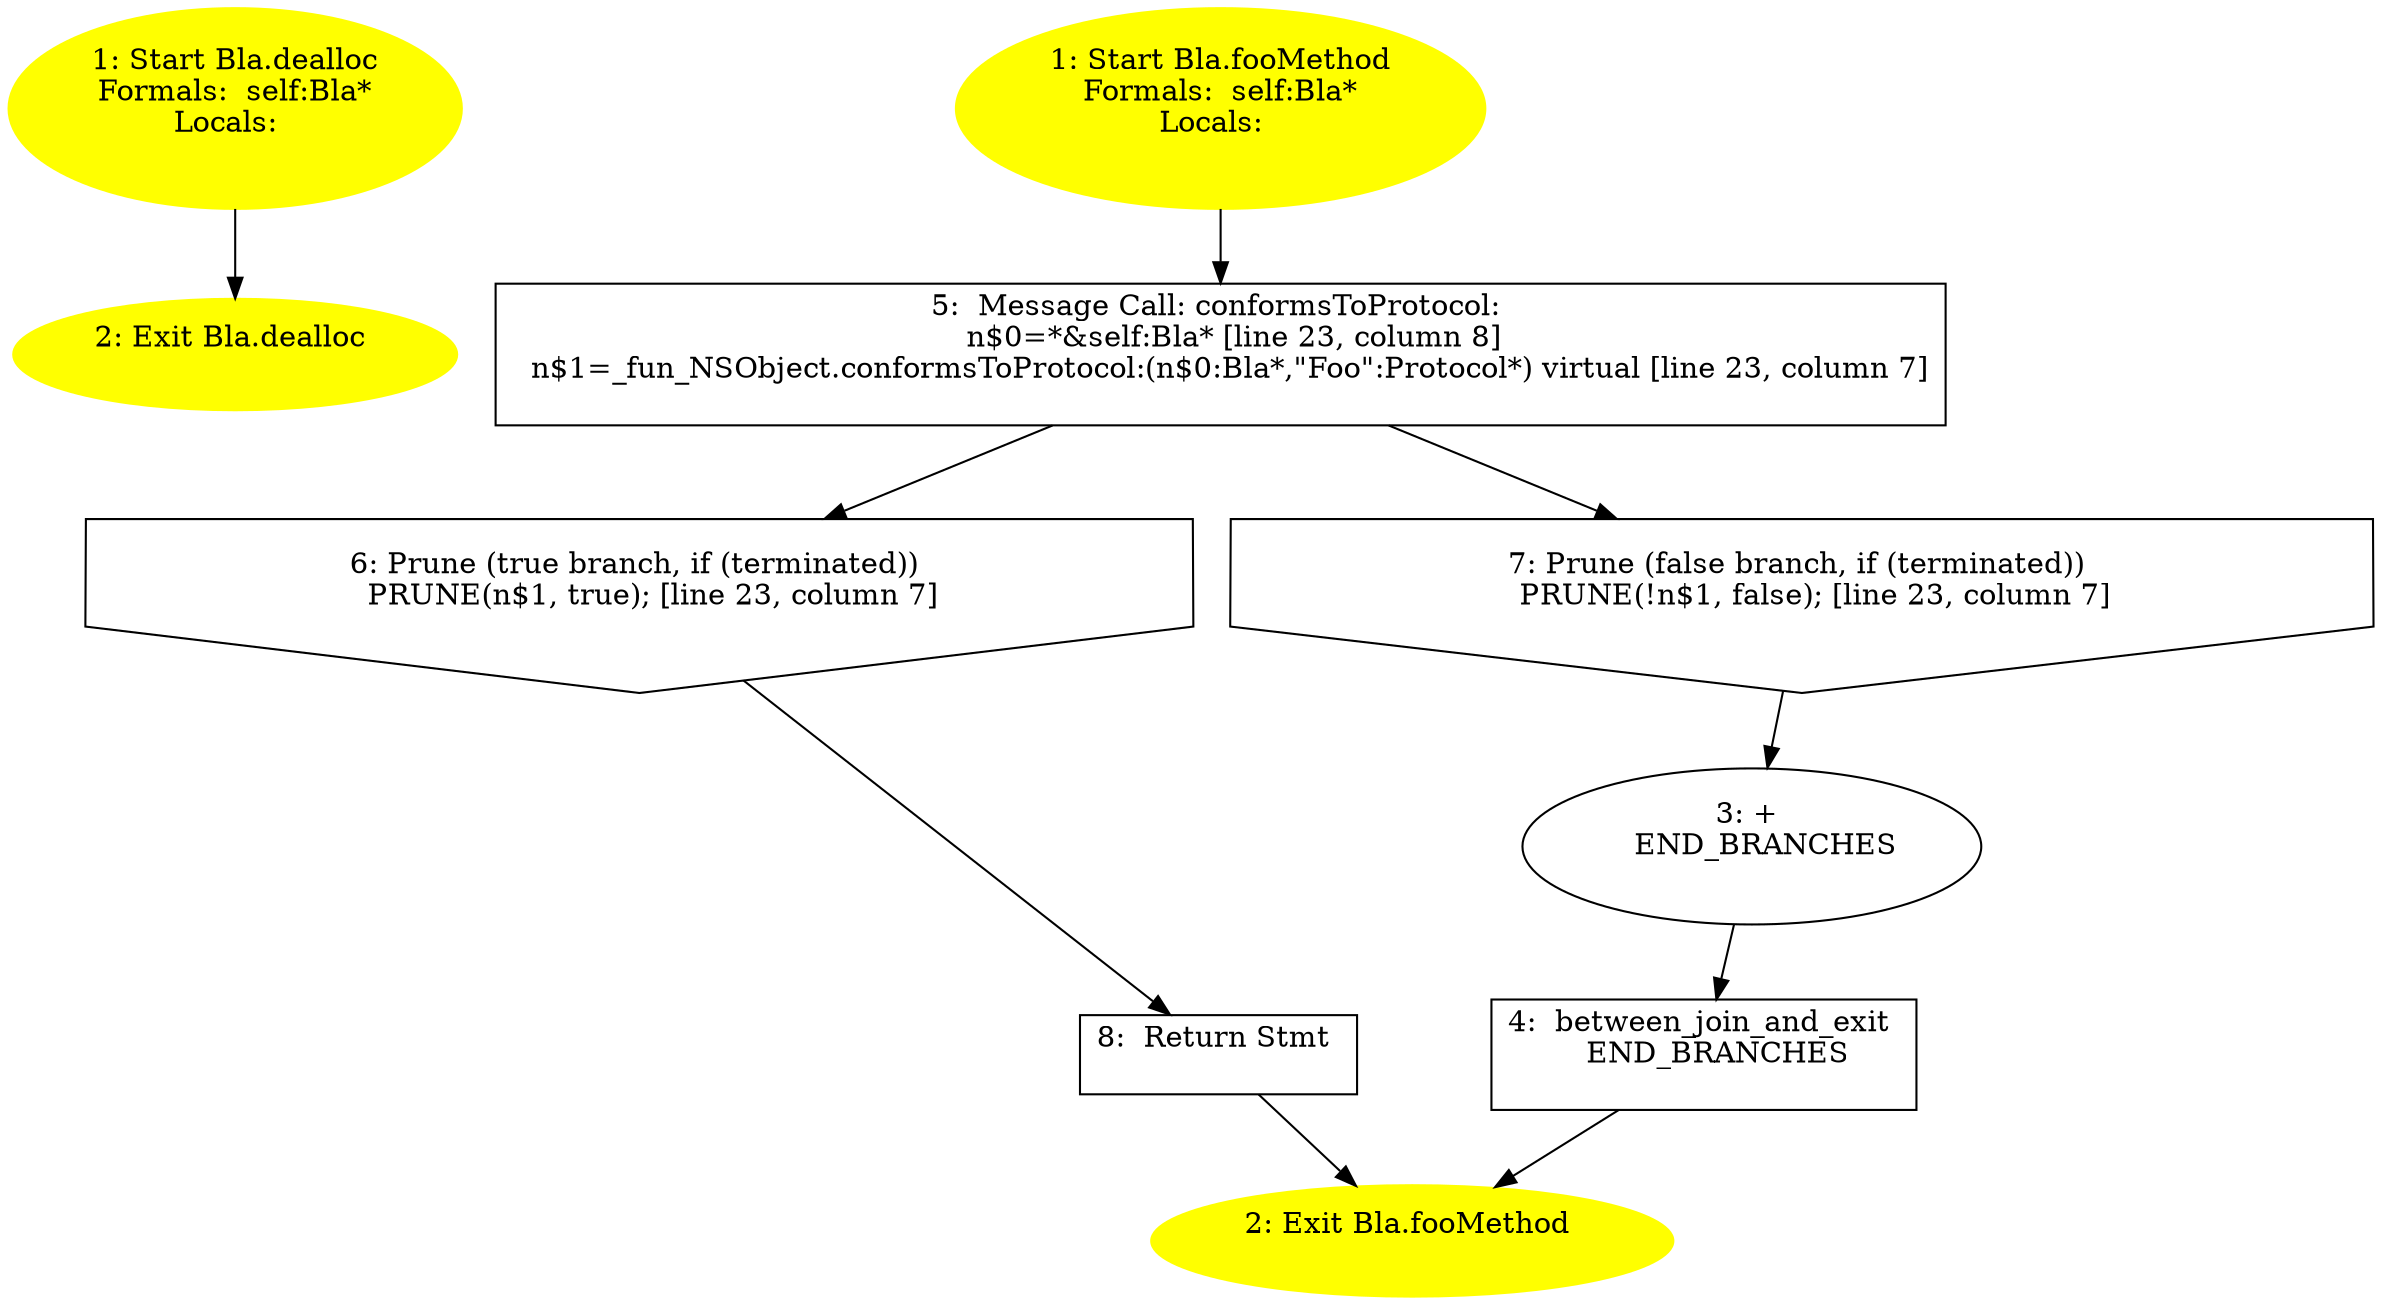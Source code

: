 /* @generated */
digraph cfg {
"dealloc#Bla#[instance].c79658283ce8dcce_1" [label="1: Start Bla.dealloc\nFormals:  self:Bla*\nLocals:  \n  " color=yellow style=filled]
	

	 "dealloc#Bla#[instance].c79658283ce8dcce_1" -> "dealloc#Bla#[instance].c79658283ce8dcce_2" ;
"dealloc#Bla#[instance].c79658283ce8dcce_2" [label="2: Exit Bla.dealloc \n  " color=yellow style=filled]
	

"fooMethod#Bla#[instance].e5f7c6f68c7957b0_1" [label="1: Start Bla.fooMethod\nFormals:  self:Bla*\nLocals:  \n  " color=yellow style=filled]
	

	 "fooMethod#Bla#[instance].e5f7c6f68c7957b0_1" -> "fooMethod#Bla#[instance].e5f7c6f68c7957b0_5" ;
"fooMethod#Bla#[instance].e5f7c6f68c7957b0_2" [label="2: Exit Bla.fooMethod \n  " color=yellow style=filled]
	

"fooMethod#Bla#[instance].e5f7c6f68c7957b0_3" [label="3: + \n   END_BRANCHES\n " ]
	

	 "fooMethod#Bla#[instance].e5f7c6f68c7957b0_3" -> "fooMethod#Bla#[instance].e5f7c6f68c7957b0_4" ;
"fooMethod#Bla#[instance].e5f7c6f68c7957b0_4" [label="4:  between_join_and_exit \n   END_BRANCHES\n " shape="box"]
	

	 "fooMethod#Bla#[instance].e5f7c6f68c7957b0_4" -> "fooMethod#Bla#[instance].e5f7c6f68c7957b0_2" ;
"fooMethod#Bla#[instance].e5f7c6f68c7957b0_5" [label="5:  Message Call: conformsToProtocol: \n   n$0=*&self:Bla* [line 23, column 8]\n  n$1=_fun_NSObject.conformsToProtocol:(n$0:Bla*,\"Foo\":Protocol*) virtual [line 23, column 7]\n " shape="box"]
	

	 "fooMethod#Bla#[instance].e5f7c6f68c7957b0_5" -> "fooMethod#Bla#[instance].e5f7c6f68c7957b0_6" ;
	 "fooMethod#Bla#[instance].e5f7c6f68c7957b0_5" -> "fooMethod#Bla#[instance].e5f7c6f68c7957b0_7" ;
"fooMethod#Bla#[instance].e5f7c6f68c7957b0_6" [label="6: Prune (true branch, if (terminated)) \n   PRUNE(n$1, true); [line 23, column 7]\n " shape="invhouse"]
	

	 "fooMethod#Bla#[instance].e5f7c6f68c7957b0_6" -> "fooMethod#Bla#[instance].e5f7c6f68c7957b0_8" ;
"fooMethod#Bla#[instance].e5f7c6f68c7957b0_7" [label="7: Prune (false branch, if (terminated)) \n   PRUNE(!n$1, false); [line 23, column 7]\n " shape="invhouse"]
	

	 "fooMethod#Bla#[instance].e5f7c6f68c7957b0_7" -> "fooMethod#Bla#[instance].e5f7c6f68c7957b0_3" ;
"fooMethod#Bla#[instance].e5f7c6f68c7957b0_8" [label="8:  Return Stmt \n  " shape="box"]
	

	 "fooMethod#Bla#[instance].e5f7c6f68c7957b0_8" -> "fooMethod#Bla#[instance].e5f7c6f68c7957b0_2" ;
}

